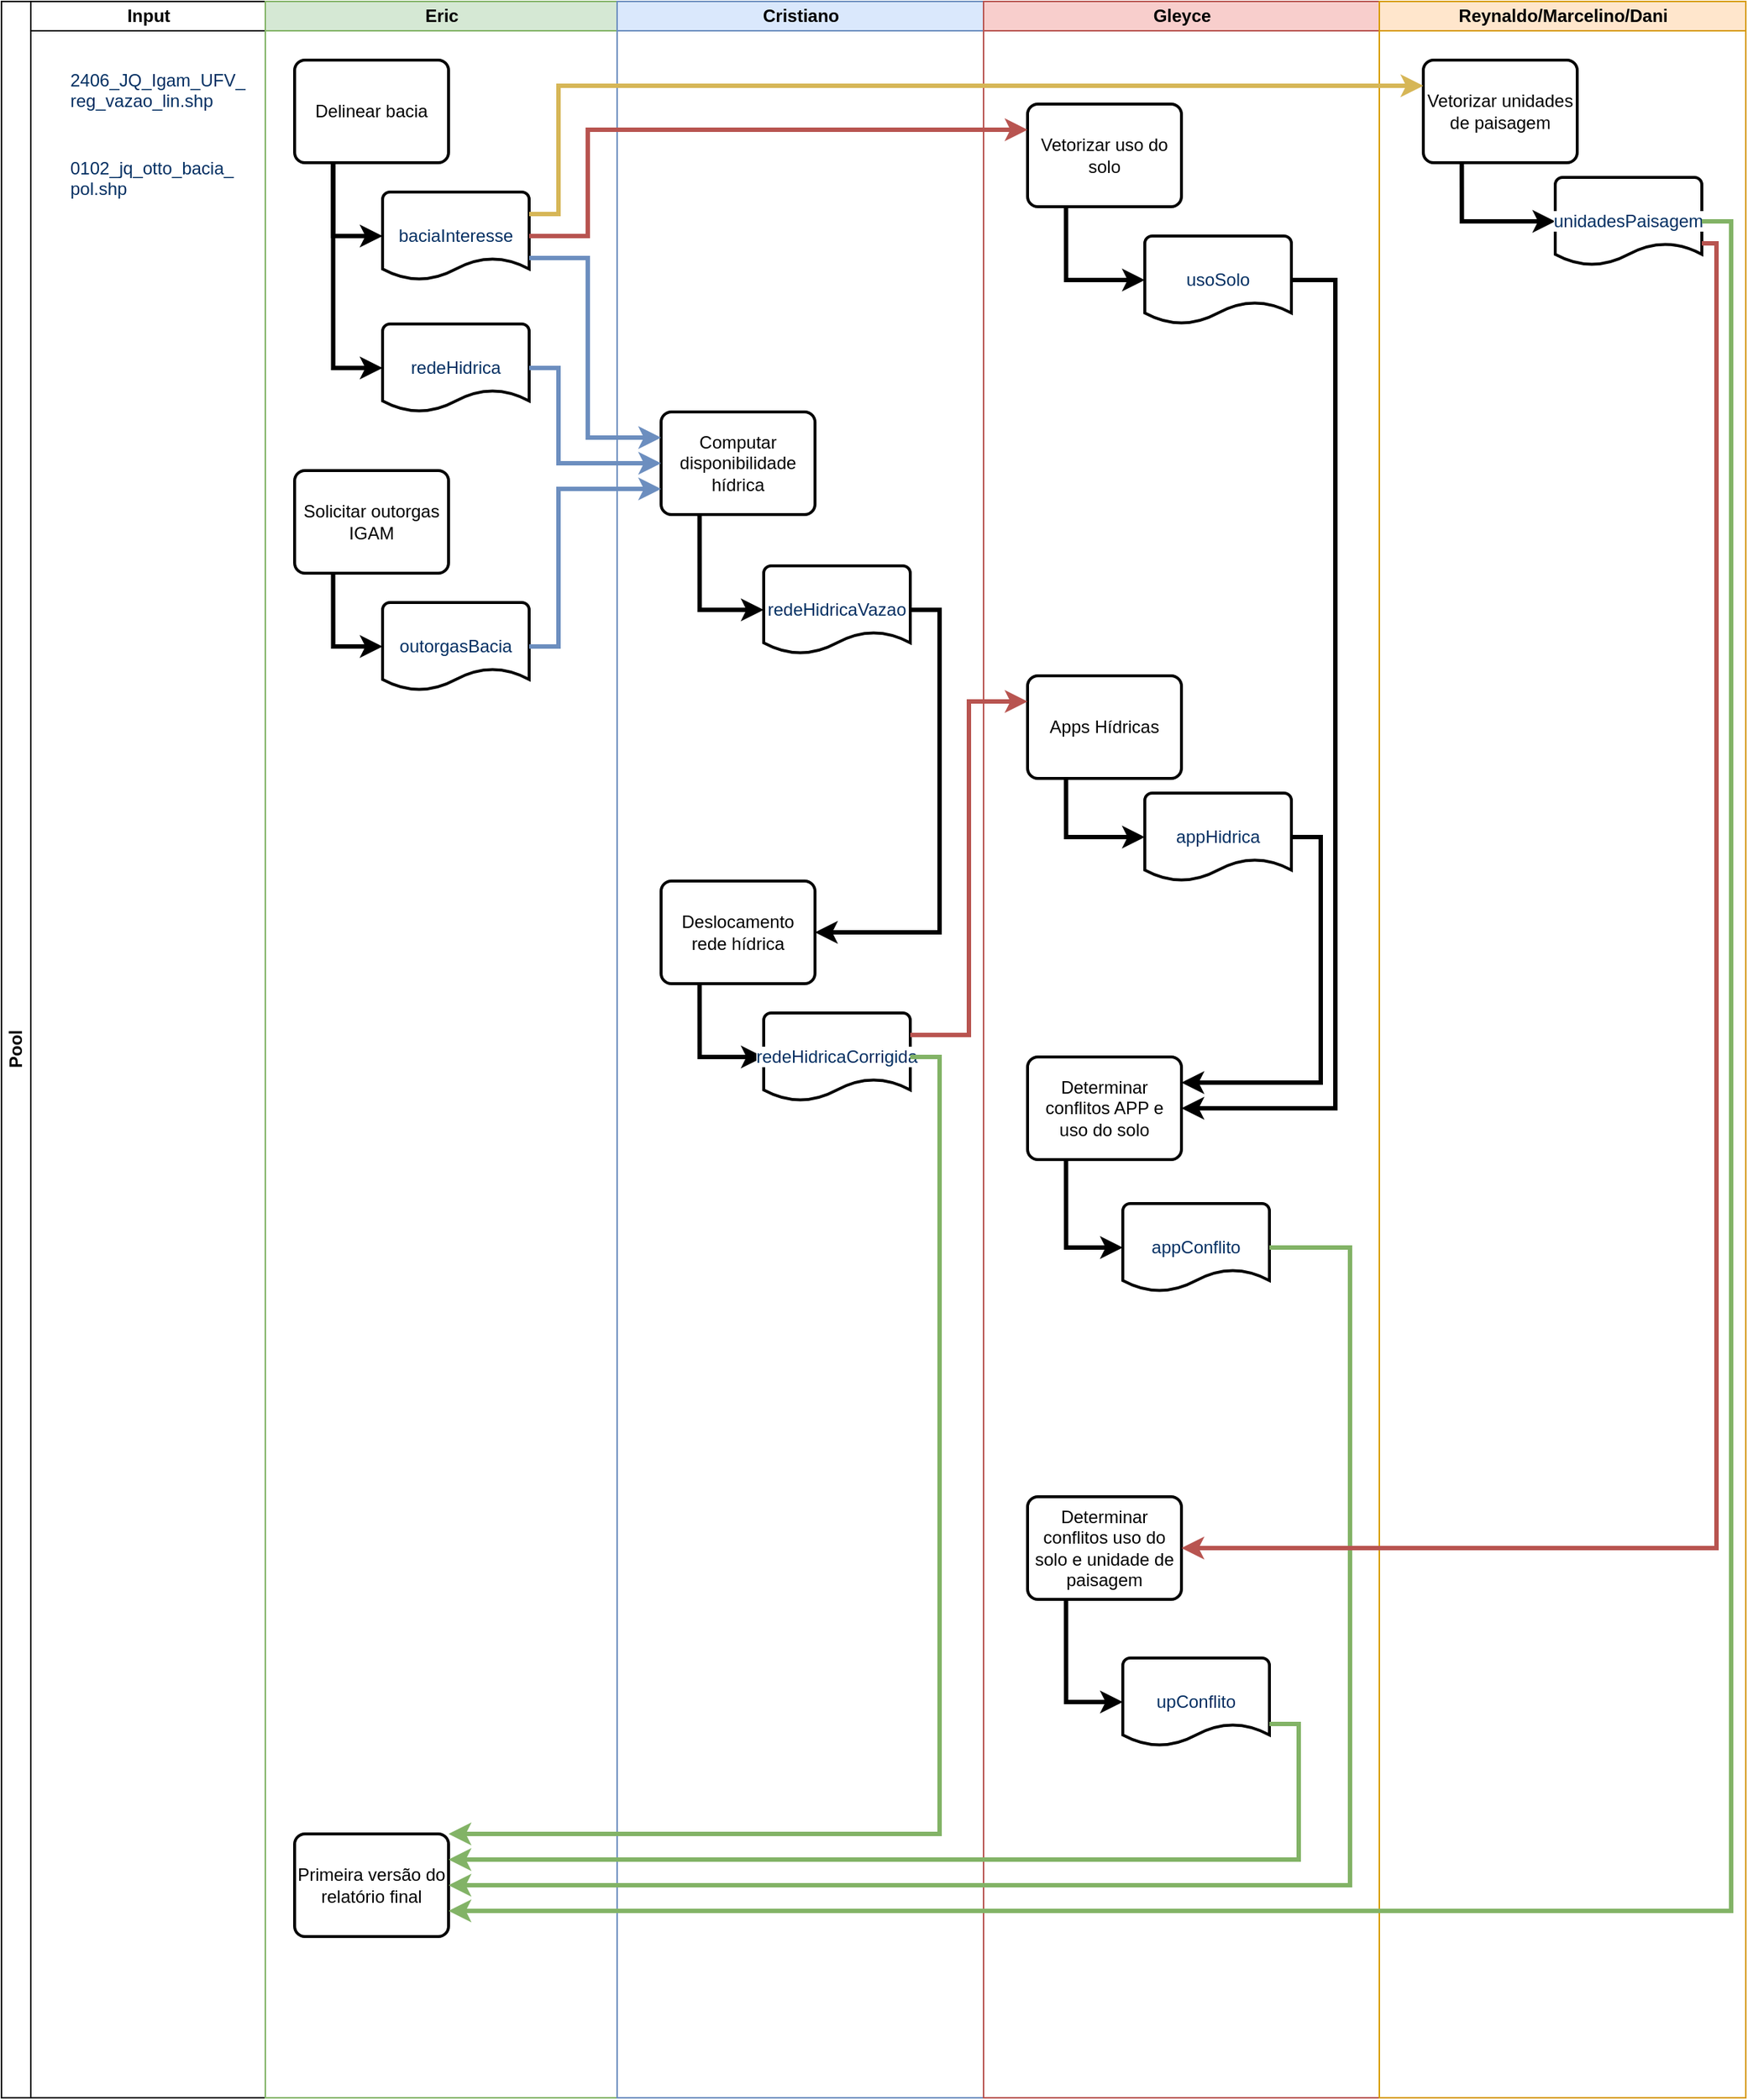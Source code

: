 <mxfile version="13.1.0" type="device"><diagram id="E5BUOdHaElfJGiyKUYo-" name="Page-1"><mxGraphModel dx="1422" dy="746" grid="1" gridSize="10" guides="1" tooltips="1" connect="1" arrows="1" fold="1" page="1" pageScale="1" pageWidth="827" pageHeight="1169" math="0" shadow="0"><root><mxCell id="0"/><mxCell id="1" parent="0"/><mxCell id="1Nt9l9xLJswXvA9QgfVn-12" value="Pool" style="swimlane;html=1;childLayout=stackLayout;resizeParent=1;resizeParentMax=0;startSize=20;horizontal=0;horizontalStack=1;" parent="1" vertex="1"><mxGeometry x="20" y="80" width="1190" height="1430" as="geometry"/></mxCell><mxCell id="1Nt9l9xLJswXvA9QgfVn-13" value="Input" style="swimlane;html=1;startSize=20;" parent="1Nt9l9xLJswXvA9QgfVn-12" vertex="1"><mxGeometry x="20" width="160" height="1430" as="geometry"/></mxCell><mxCell id="1Nt9l9xLJswXvA9QgfVn-3" value="&lt;span style=&quot;color: rgb(3 , 47 , 98) ; font-family: , &amp;#34;consolas&amp;#34; , &amp;#34;liberation mono&amp;#34; , &amp;#34;menlo&amp;#34; , monospace ; font-size: 12px ; font-style: normal ; font-weight: 400 ; letter-spacing: normal ; text-indent: 0px ; text-transform: none ; word-spacing: 0px ; background-color: rgb(255 , 255 , 255) ; float: none ; display: inline&quot;&gt;2406_JQ_Igam_UFV_&lt;br&gt;reg_vazao_lin.shp&lt;/span&gt;" style="text;whiteSpace=wrap;html=1;" parent="1Nt9l9xLJswXvA9QgfVn-13" vertex="1"><mxGeometry x="25" y="40" width="125" height="30" as="geometry"/></mxCell><mxCell id="1Nt9l9xLJswXvA9QgfVn-36" value="&lt;span style=&quot;color: rgb(3 , 47 , 98) ; font-family: , &amp;#34;consolas&amp;#34; , &amp;#34;liberation mono&amp;#34; , &amp;#34;menlo&amp;#34; , monospace ; font-size: 12px ; font-style: normal ; font-weight: 400 ; letter-spacing: normal ; text-indent: 0px ; text-transform: none ; word-spacing: 0px ; background-color: rgb(255 , 255 , 255) ; float: none ; display: inline&quot;&gt;0102_jq_otto_bacia_&lt;br&gt;pol.shp&lt;/span&gt;" style="text;whiteSpace=wrap;html=1;" parent="1Nt9l9xLJswXvA9QgfVn-13" vertex="1"><mxGeometry x="25" y="100" width="125" height="30" as="geometry"/></mxCell><mxCell id="1Nt9l9xLJswXvA9QgfVn-14" value="Eric" style="swimlane;html=1;startSize=20;fillColor=#d5e8d4;strokeColor=#82b366;" parent="1Nt9l9xLJswXvA9QgfVn-12" vertex="1"><mxGeometry x="180" width="240" height="1430" as="geometry"/></mxCell><mxCell id="1Nt9l9xLJswXvA9QgfVn-46" style="edgeStyle=orthogonalEdgeStyle;rounded=0;orthogonalLoop=1;jettySize=auto;html=1;exitX=0.25;exitY=1;exitDx=0;exitDy=0;entryX=0;entryY=0.5;entryDx=0;entryDy=0;entryPerimeter=0;strokeWidth=3;" parent="1Nt9l9xLJswXvA9QgfVn-14" source="1Nt9l9xLJswXvA9QgfVn-9" target="1Nt9l9xLJswXvA9QgfVn-10" edge="1"><mxGeometry relative="1" as="geometry"/></mxCell><mxCell id="1Nt9l9xLJswXvA9QgfVn-47" style="edgeStyle=orthogonalEdgeStyle;rounded=0;orthogonalLoop=1;jettySize=auto;html=1;exitX=0.25;exitY=1;exitDx=0;exitDy=0;entryX=0;entryY=0.5;entryDx=0;entryDy=0;entryPerimeter=0;strokeWidth=3;" parent="1Nt9l9xLJswXvA9QgfVn-14" source="1Nt9l9xLJswXvA9QgfVn-9" target="1Nt9l9xLJswXvA9QgfVn-11" edge="1"><mxGeometry relative="1" as="geometry"/></mxCell><mxCell id="1Nt9l9xLJswXvA9QgfVn-78" value="Primeira versão do relatório final" style="rounded=1;whiteSpace=wrap;html=1;absoluteArcSize=1;arcSize=14;strokeWidth=2;" parent="1Nt9l9xLJswXvA9QgfVn-14" vertex="1"><mxGeometry x="20" y="1250" width="105" height="70" as="geometry"/></mxCell><mxCell id="1Nt9l9xLJswXvA9QgfVn-22" value="Solicitar outorgas IGAM" style="rounded=1;whiteSpace=wrap;html=1;absoluteArcSize=1;arcSize=14;strokeWidth=2;" parent="1Nt9l9xLJswXvA9QgfVn-14" vertex="1"><mxGeometry x="20" y="320" width="105" height="70" as="geometry"/></mxCell><mxCell id="1Nt9l9xLJswXvA9QgfVn-23" value="&lt;font color=&quot;#032f62&quot;&gt;outorgasBacia&lt;/font&gt;" style="strokeWidth=2;html=1;shape=mxgraph.flowchart.document2;whiteSpace=wrap;size=0.25;" parent="1Nt9l9xLJswXvA9QgfVn-14" vertex="1"><mxGeometry x="80" y="410" width="100" height="60" as="geometry"/></mxCell><mxCell id="1Nt9l9xLJswXvA9QgfVn-9" value="Delinear bacia" style="rounded=1;whiteSpace=wrap;html=1;absoluteArcSize=1;arcSize=14;strokeWidth=2;" parent="1Nt9l9xLJswXvA9QgfVn-14" vertex="1"><mxGeometry x="20" y="40" width="105" height="70" as="geometry"/></mxCell><mxCell id="1Nt9l9xLJswXvA9QgfVn-10" value="&lt;span style=&quot;color: rgb(3 , 47 , 98) ; font-family: , &amp;#34;consolas&amp;#34; , &amp;#34;liberation mono&amp;#34; , &amp;#34;menlo&amp;#34; , monospace ; font-size: 12px ; font-style: normal ; font-weight: 400 ; letter-spacing: normal ; text-indent: 0px ; text-transform: none ; word-spacing: 0px ; background-color: rgb(255 , 255 , 255) ; float: none ; display: inline&quot;&gt;baciaInteresse&lt;/span&gt;" style="strokeWidth=2;html=1;shape=mxgraph.flowchart.document2;whiteSpace=wrap;size=0.25;" parent="1Nt9l9xLJswXvA9QgfVn-14" vertex="1"><mxGeometry x="80" y="130" width="100" height="60" as="geometry"/></mxCell><mxCell id="1Nt9l9xLJswXvA9QgfVn-11" value="&lt;span style=&quot;color: rgb(3 , 47 , 98) ; font-family: , &amp;#34;consolas&amp;#34; , &amp;#34;liberation mono&amp;#34; , &amp;#34;menlo&amp;#34; , monospace ; background-color: rgb(255 , 255 , 255)&quot;&gt;redeHidrica&lt;/span&gt;" style="strokeWidth=2;html=1;shape=mxgraph.flowchart.document2;whiteSpace=wrap;size=0.25;" parent="1Nt9l9xLJswXvA9QgfVn-14" vertex="1"><mxGeometry x="80" y="220" width="100" height="60" as="geometry"/></mxCell><mxCell id="1Nt9l9xLJswXvA9QgfVn-52" style="edgeStyle=orthogonalEdgeStyle;rounded=0;orthogonalLoop=1;jettySize=auto;html=1;exitX=0.25;exitY=1;exitDx=0;exitDy=0;entryX=0;entryY=0.5;entryDx=0;entryDy=0;entryPerimeter=0;strokeWidth=3;" parent="1Nt9l9xLJswXvA9QgfVn-14" source="1Nt9l9xLJswXvA9QgfVn-22" target="1Nt9l9xLJswXvA9QgfVn-23" edge="1"><mxGeometry relative="1" as="geometry"/></mxCell><mxCell id="1Nt9l9xLJswXvA9QgfVn-15" value="Cristiano" style="swimlane;html=1;startSize=20;fillColor=#dae8fc;strokeColor=#6c8ebf;" parent="1Nt9l9xLJswXvA9QgfVn-12" vertex="1"><mxGeometry x="420" width="250" height="1430" as="geometry"/></mxCell><mxCell id="1Nt9l9xLJswXvA9QgfVn-53" style="edgeStyle=orthogonalEdgeStyle;rounded=0;orthogonalLoop=1;jettySize=auto;html=1;exitX=0.25;exitY=1;exitDx=0;exitDy=0;entryX=0;entryY=0.5;entryDx=0;entryDy=0;entryPerimeter=0;strokeWidth=3;" parent="1Nt9l9xLJswXvA9QgfVn-15" source="1Nt9l9xLJswXvA9QgfVn-25" target="1Nt9l9xLJswXvA9QgfVn-24" edge="1"><mxGeometry relative="1" as="geometry"/></mxCell><mxCell id="1Nt9l9xLJswXvA9QgfVn-25" value="Computar disponibilidade hídrica" style="rounded=1;whiteSpace=wrap;html=1;absoluteArcSize=1;arcSize=14;strokeWidth=2;" parent="1Nt9l9xLJswXvA9QgfVn-15" vertex="1"><mxGeometry x="30" y="280" width="105" height="70" as="geometry"/></mxCell><mxCell id="1Nt9l9xLJswXvA9QgfVn-55" style="edgeStyle=orthogonalEdgeStyle;rounded=0;orthogonalLoop=1;jettySize=auto;html=1;exitX=1;exitY=0.5;exitDx=0;exitDy=0;exitPerimeter=0;entryX=1;entryY=0.5;entryDx=0;entryDy=0;strokeWidth=3;" parent="1Nt9l9xLJswXvA9QgfVn-15" source="1Nt9l9xLJswXvA9QgfVn-24" target="1Nt9l9xLJswXvA9QgfVn-21" edge="1"><mxGeometry relative="1" as="geometry"/></mxCell><mxCell id="1Nt9l9xLJswXvA9QgfVn-24" value="&lt;span style=&quot;color: rgb(3 , 47 , 98) ; font-family: , &amp;#34;consolas&amp;#34; , &amp;#34;liberation mono&amp;#34; , &amp;#34;menlo&amp;#34; , monospace ; background-color: rgb(255 , 255 , 255)&quot;&gt;redeHidricaVazao&lt;br&gt;&lt;/span&gt;" style="strokeWidth=2;html=1;shape=mxgraph.flowchart.document2;whiteSpace=wrap;size=0.25;" parent="1Nt9l9xLJswXvA9QgfVn-15" vertex="1"><mxGeometry x="100" y="385" width="100" height="60" as="geometry"/></mxCell><mxCell id="1Nt9l9xLJswXvA9QgfVn-56" style="edgeStyle=orthogonalEdgeStyle;rounded=0;orthogonalLoop=1;jettySize=auto;html=1;exitX=0.25;exitY=1;exitDx=0;exitDy=0;entryX=0;entryY=0.5;entryDx=0;entryDy=0;entryPerimeter=0;strokeWidth=3;" parent="1Nt9l9xLJswXvA9QgfVn-15" source="1Nt9l9xLJswXvA9QgfVn-21" target="1Nt9l9xLJswXvA9QgfVn-28" edge="1"><mxGeometry relative="1" as="geometry"/></mxCell><mxCell id="1Nt9l9xLJswXvA9QgfVn-21" value="Deslocamento rede hídrica" style="rounded=1;whiteSpace=wrap;html=1;absoluteArcSize=1;arcSize=14;strokeWidth=2;" parent="1Nt9l9xLJswXvA9QgfVn-15" vertex="1"><mxGeometry x="30" y="600" width="105" height="70" as="geometry"/></mxCell><mxCell id="1Nt9l9xLJswXvA9QgfVn-28" value="&lt;span style=&quot;color: rgb(3 , 47 , 98) ; font-family: , &amp;#34;consolas&amp;#34; , &amp;#34;liberation mono&amp;#34; , &amp;#34;menlo&amp;#34; , monospace ; background-color: rgb(255 , 255 , 255)&quot;&gt;redeHidricaCorrigida&lt;br&gt;&lt;/span&gt;" style="strokeWidth=2;html=1;shape=mxgraph.flowchart.document2;whiteSpace=wrap;size=0.25;" parent="1Nt9l9xLJswXvA9QgfVn-15" vertex="1"><mxGeometry x="100" y="690" width="100" height="60" as="geometry"/></mxCell><mxCell id="1Nt9l9xLJswXvA9QgfVn-19" value="Gleyce" style="swimlane;html=1;startSize=20;fillColor=#f8cecc;strokeColor=#b85450;" parent="1Nt9l9xLJswXvA9QgfVn-12" vertex="1"><mxGeometry x="670" width="270" height="1430" as="geometry"/></mxCell><mxCell id="1Nt9l9xLJswXvA9QgfVn-58" style="edgeStyle=orthogonalEdgeStyle;rounded=0;orthogonalLoop=1;jettySize=auto;html=1;exitX=0.25;exitY=1;exitDx=0;exitDy=0;entryX=0;entryY=0.5;entryDx=0;entryDy=0;entryPerimeter=0;strokeWidth=3;" parent="1Nt9l9xLJswXvA9QgfVn-19" source="1Nt9l9xLJswXvA9QgfVn-30" target="1Nt9l9xLJswXvA9QgfVn-33" edge="1"><mxGeometry relative="1" as="geometry"/></mxCell><mxCell id="1Nt9l9xLJswXvA9QgfVn-45" value="&lt;font color=&quot;#032f62&quot;&gt;&lt;span style=&quot;background-color: rgb(255 , 255 , 255)&quot;&gt;upConflito&lt;/span&gt;&lt;/font&gt;" style="strokeWidth=2;html=1;shape=mxgraph.flowchart.document2;whiteSpace=wrap;size=0.25;" parent="1Nt9l9xLJswXvA9QgfVn-19" vertex="1"><mxGeometry x="95" y="1130" width="100" height="60" as="geometry"/></mxCell><mxCell id="1Nt9l9xLJswXvA9QgfVn-37" value="Determinar conflitos uso do solo e unidade de paisagem" style="rounded=1;whiteSpace=wrap;html=1;absoluteArcSize=1;arcSize=14;strokeWidth=2;" parent="1Nt9l9xLJswXvA9QgfVn-19" vertex="1"><mxGeometry x="30" y="1020" width="105" height="70" as="geometry"/></mxCell><mxCell id="1Nt9l9xLJswXvA9QgfVn-38" value="&lt;span style=&quot;color: rgb(3 , 47 , 98) ; font-family: , &amp;#34;consolas&amp;#34; , &amp;#34;liberation mono&amp;#34; , &amp;#34;menlo&amp;#34; , monospace ; background-color: rgb(255 , 255 , 255)&quot;&gt;appConflito&lt;/span&gt;" style="strokeWidth=2;html=1;shape=mxgraph.flowchart.document2;whiteSpace=wrap;size=0.25;" parent="1Nt9l9xLJswXvA9QgfVn-19" vertex="1"><mxGeometry x="95" y="820" width="100" height="60" as="geometry"/></mxCell><mxCell id="1Nt9l9xLJswXvA9QgfVn-65" style="edgeStyle=orthogonalEdgeStyle;rounded=0;orthogonalLoop=1;jettySize=auto;html=1;exitX=0.25;exitY=1;exitDx=0;exitDy=0;entryX=0;entryY=0.5;entryDx=0;entryDy=0;entryPerimeter=0;strokeWidth=3;" parent="1Nt9l9xLJswXvA9QgfVn-19" source="1Nt9l9xLJswXvA9QgfVn-35" target="1Nt9l9xLJswXvA9QgfVn-38" edge="1"><mxGeometry relative="1" as="geometry"/></mxCell><mxCell id="1Nt9l9xLJswXvA9QgfVn-35" value="Determinar conflitos APP e uso do solo" style="rounded=1;whiteSpace=wrap;html=1;absoluteArcSize=1;arcSize=14;strokeWidth=2;" parent="1Nt9l9xLJswXvA9QgfVn-19" vertex="1"><mxGeometry x="30" y="720" width="105" height="70" as="geometry"/></mxCell><mxCell id="1Nt9l9xLJswXvA9QgfVn-30" value="Apps Hídricas" style="rounded=1;whiteSpace=wrap;html=1;absoluteArcSize=1;arcSize=14;strokeWidth=2;" parent="1Nt9l9xLJswXvA9QgfVn-19" vertex="1"><mxGeometry x="30" y="460" width="105" height="70" as="geometry"/></mxCell><mxCell id="1Nt9l9xLJswXvA9QgfVn-59" style="edgeStyle=orthogonalEdgeStyle;rounded=0;orthogonalLoop=1;jettySize=auto;html=1;exitX=0.25;exitY=1;exitDx=0;exitDy=0;entryX=0;entryY=0.5;entryDx=0;entryDy=0;entryPerimeter=0;strokeWidth=3;" parent="1Nt9l9xLJswXvA9QgfVn-19" source="1Nt9l9xLJswXvA9QgfVn-29" target="1Nt9l9xLJswXvA9QgfVn-32" edge="1"><mxGeometry relative="1" as="geometry"/></mxCell><mxCell id="1Nt9l9xLJswXvA9QgfVn-29" value="Vetorizar uso do solo" style="rounded=1;whiteSpace=wrap;html=1;absoluteArcSize=1;arcSize=14;strokeWidth=2;" parent="1Nt9l9xLJswXvA9QgfVn-19" vertex="1"><mxGeometry x="30" y="70" width="105" height="70" as="geometry"/></mxCell><mxCell id="1Nt9l9xLJswXvA9QgfVn-63" style="edgeStyle=orthogonalEdgeStyle;rounded=0;orthogonalLoop=1;jettySize=auto;html=1;exitX=1;exitY=0.5;exitDx=0;exitDy=0;exitPerimeter=0;entryX=1;entryY=0.5;entryDx=0;entryDy=0;strokeWidth=3;" parent="1Nt9l9xLJswXvA9QgfVn-19" source="1Nt9l9xLJswXvA9QgfVn-32" target="1Nt9l9xLJswXvA9QgfVn-35" edge="1"><mxGeometry relative="1" as="geometry"><Array as="points"><mxPoint x="240" y="190"/><mxPoint x="240" y="755"/></Array></mxGeometry></mxCell><mxCell id="1Nt9l9xLJswXvA9QgfVn-32" value="&lt;span style=&quot;color: rgb(3 , 47 , 98) ; font-family: , &amp;#34;consolas&amp;#34; , &amp;#34;liberation mono&amp;#34; , &amp;#34;menlo&amp;#34; , monospace ; background-color: rgb(255 , 255 , 255)&quot;&gt;usoSolo&lt;br&gt;&lt;/span&gt;" style="strokeWidth=2;html=1;shape=mxgraph.flowchart.document2;whiteSpace=wrap;size=0.25;" parent="1Nt9l9xLJswXvA9QgfVn-19" vertex="1"><mxGeometry x="110" y="160" width="100" height="60" as="geometry"/></mxCell><mxCell id="1Nt9l9xLJswXvA9QgfVn-72" style="edgeStyle=orthogonalEdgeStyle;rounded=0;orthogonalLoop=1;jettySize=auto;html=1;exitX=1;exitY=0.5;exitDx=0;exitDy=0;exitPerimeter=0;entryX=1;entryY=0.25;entryDx=0;entryDy=0;strokeWidth=3;" parent="1Nt9l9xLJswXvA9QgfVn-19" source="1Nt9l9xLJswXvA9QgfVn-33" target="1Nt9l9xLJswXvA9QgfVn-35" edge="1"><mxGeometry relative="1" as="geometry"/></mxCell><mxCell id="1Nt9l9xLJswXvA9QgfVn-33" value="&lt;span style=&quot;color: rgb(3 , 47 , 98) ; font-family: , &amp;#34;consolas&amp;#34; , &amp;#34;liberation mono&amp;#34; , &amp;#34;menlo&amp;#34; , monospace ; background-color: rgb(255 , 255 , 255)&quot;&gt;appHidrica&lt;br&gt;&lt;/span&gt;" style="strokeWidth=2;html=1;shape=mxgraph.flowchart.document2;whiteSpace=wrap;size=0.25;" parent="1Nt9l9xLJswXvA9QgfVn-19" vertex="1"><mxGeometry x="110" y="540" width="100" height="60" as="geometry"/></mxCell><mxCell id="1Nt9l9xLJswXvA9QgfVn-68" style="edgeStyle=orthogonalEdgeStyle;rounded=0;orthogonalLoop=1;jettySize=auto;html=1;exitX=0.25;exitY=1;exitDx=0;exitDy=0;entryX=0;entryY=0.5;entryDx=0;entryDy=0;entryPerimeter=0;strokeWidth=3;" parent="1Nt9l9xLJswXvA9QgfVn-19" source="1Nt9l9xLJswXvA9QgfVn-37" target="1Nt9l9xLJswXvA9QgfVn-45" edge="1"><mxGeometry relative="1" as="geometry"/></mxCell><mxCell id="1Nt9l9xLJswXvA9QgfVn-20" value="Reynaldo/Marcelino/Dani" style="swimlane;html=1;startSize=20;fillColor=#ffe6cc;strokeColor=#d79b00;" parent="1Nt9l9xLJswXvA9QgfVn-12" vertex="1"><mxGeometry x="940" width="250" height="1430" as="geometry"/></mxCell><mxCell id="1Nt9l9xLJswXvA9QgfVn-62" style="edgeStyle=orthogonalEdgeStyle;rounded=0;orthogonalLoop=1;jettySize=auto;html=1;exitX=0.25;exitY=1;exitDx=0;exitDy=0;entryX=0;entryY=0.5;entryDx=0;entryDy=0;entryPerimeter=0;strokeWidth=3;" parent="1Nt9l9xLJswXvA9QgfVn-20" source="1Nt9l9xLJswXvA9QgfVn-31" target="1Nt9l9xLJswXvA9QgfVn-34" edge="1"><mxGeometry relative="1" as="geometry"/></mxCell><mxCell id="1Nt9l9xLJswXvA9QgfVn-31" value="Vetorizar unidades de paisagem" style="rounded=1;whiteSpace=wrap;html=1;absoluteArcSize=1;arcSize=14;strokeWidth=2;" parent="1Nt9l9xLJswXvA9QgfVn-20" vertex="1"><mxGeometry x="30" y="40" width="105" height="70" as="geometry"/></mxCell><mxCell id="1Nt9l9xLJswXvA9QgfVn-34" value="&lt;span style=&quot;color: rgb(3 , 47 , 98) ; font-family: , &amp;#34;consolas&amp;#34; , &amp;#34;liberation mono&amp;#34; , &amp;#34;menlo&amp;#34; , monospace ; background-color: rgb(255 , 255 , 255)&quot;&gt;unidadesPaisagem&lt;br&gt;&lt;/span&gt;" style="strokeWidth=2;html=1;shape=mxgraph.flowchart.document2;whiteSpace=wrap;size=0.25;" parent="1Nt9l9xLJswXvA9QgfVn-20" vertex="1"><mxGeometry x="120" y="120" width="100" height="60" as="geometry"/></mxCell><mxCell id="1Nt9l9xLJswXvA9QgfVn-49" style="edgeStyle=orthogonalEdgeStyle;rounded=0;orthogonalLoop=1;jettySize=auto;html=1;exitX=1;exitY=0.5;exitDx=0;exitDy=0;exitPerimeter=0;entryX=0;entryY=0.5;entryDx=0;entryDy=0;fillColor=#dae8fc;strokeColor=#6c8ebf;strokeWidth=3;" parent="1Nt9l9xLJswXvA9QgfVn-12" source="1Nt9l9xLJswXvA9QgfVn-11" target="1Nt9l9xLJswXvA9QgfVn-25" edge="1"><mxGeometry relative="1" as="geometry"><Array as="points"><mxPoint x="380" y="250"/><mxPoint x="380" y="315"/></Array></mxGeometry></mxCell><mxCell id="1Nt9l9xLJswXvA9QgfVn-60" style="edgeStyle=orthogonalEdgeStyle;rounded=0;orthogonalLoop=1;jettySize=auto;html=1;exitX=1;exitY=0.5;exitDx=0;exitDy=0;exitPerimeter=0;entryX=0;entryY=0.25;entryDx=0;entryDy=0;fillColor=#f8cecc;strokeColor=#b85450;strokeWidth=3;" parent="1Nt9l9xLJswXvA9QgfVn-12" source="1Nt9l9xLJswXvA9QgfVn-10" target="1Nt9l9xLJswXvA9QgfVn-29" edge="1"><mxGeometry relative="1" as="geometry"><Array as="points"><mxPoint x="400" y="160"/><mxPoint x="400" y="88"/></Array></mxGeometry></mxCell><mxCell id="1Nt9l9xLJswXvA9QgfVn-76" style="edgeStyle=orthogonalEdgeStyle;rounded=0;orthogonalLoop=1;jettySize=auto;html=1;exitX=1;exitY=0.25;exitDx=0;exitDy=0;exitPerimeter=0;entryX=0;entryY=0.25;entryDx=0;entryDy=0;fillColor=#f8cecc;strokeColor=#b85450;strokeWidth=3;" parent="1Nt9l9xLJswXvA9QgfVn-12" source="1Nt9l9xLJswXvA9QgfVn-28" target="1Nt9l9xLJswXvA9QgfVn-30" edge="1"><mxGeometry relative="1" as="geometry"/></mxCell><mxCell id="1Nt9l9xLJswXvA9QgfVn-81" style="edgeStyle=orthogonalEdgeStyle;rounded=0;orthogonalLoop=1;jettySize=auto;html=1;exitX=1;exitY=0.5;exitDx=0;exitDy=0;exitPerimeter=0;entryX=1;entryY=0;entryDx=0;entryDy=0;fillColor=#d5e8d4;strokeColor=#82b366;strokeWidth=3;" parent="1Nt9l9xLJswXvA9QgfVn-12" source="1Nt9l9xLJswXvA9QgfVn-28" target="1Nt9l9xLJswXvA9QgfVn-78" edge="1"><mxGeometry relative="1" as="geometry"><Array as="points"><mxPoint x="640" y="720"/><mxPoint x="640" y="1250"/></Array></mxGeometry></mxCell><mxCell id="RTv9e28nYHbpQHzlUikL-1" style="edgeStyle=orthogonalEdgeStyle;rounded=0;orthogonalLoop=1;jettySize=auto;html=1;exitX=1;exitY=0.5;exitDx=0;exitDy=0;exitPerimeter=0;entryX=0;entryY=0.75;entryDx=0;entryDy=0;fillColor=#dae8fc;strokeColor=#6c8ebf;strokeWidth=3;" edge="1" parent="1Nt9l9xLJswXvA9QgfVn-12" source="1Nt9l9xLJswXvA9QgfVn-23" target="1Nt9l9xLJswXvA9QgfVn-25"><mxGeometry relative="1" as="geometry"><Array as="points"><mxPoint x="380" y="440"/><mxPoint x="380" y="333"/></Array></mxGeometry></mxCell><mxCell id="RTv9e28nYHbpQHzlUikL-2" style="edgeStyle=orthogonalEdgeStyle;rounded=0;orthogonalLoop=1;jettySize=auto;html=1;exitX=1;exitY=0.25;exitDx=0;exitDy=0;exitPerimeter=0;entryX=0;entryY=0.25;entryDx=0;entryDy=0;strokeWidth=3;fillColor=#fff2cc;strokeColor=#d6b656;" edge="1" parent="1Nt9l9xLJswXvA9QgfVn-12" source="1Nt9l9xLJswXvA9QgfVn-10" target="1Nt9l9xLJswXvA9QgfVn-31"><mxGeometry relative="1" as="geometry"><Array as="points"><mxPoint x="380" y="145"/><mxPoint x="380" y="58"/></Array></mxGeometry></mxCell><mxCell id="RTv9e28nYHbpQHzlUikL-3" style="edgeStyle=orthogonalEdgeStyle;rounded=0;orthogonalLoop=1;jettySize=auto;html=1;exitX=1;exitY=0.75;exitDx=0;exitDy=0;exitPerimeter=0;entryX=0;entryY=0.25;entryDx=0;entryDy=0;strokeWidth=3;fillColor=#dae8fc;strokeColor=#6c8ebf;" edge="1" parent="1Nt9l9xLJswXvA9QgfVn-12" source="1Nt9l9xLJswXvA9QgfVn-10" target="1Nt9l9xLJswXvA9QgfVn-25"><mxGeometry relative="1" as="geometry"><Array as="points"><mxPoint x="400" y="175"/><mxPoint x="400" y="298"/></Array></mxGeometry></mxCell><mxCell id="1Nt9l9xLJswXvA9QgfVn-80" style="edgeStyle=orthogonalEdgeStyle;rounded=0;orthogonalLoop=1;jettySize=auto;html=1;exitX=1;exitY=0.75;exitDx=0;exitDy=0;exitPerimeter=0;entryX=1;entryY=0.25;entryDx=0;entryDy=0;strokeWidth=3;fillColor=#d5e8d4;strokeColor=#82b366;" parent="1Nt9l9xLJswXvA9QgfVn-12" source="1Nt9l9xLJswXvA9QgfVn-45" target="1Nt9l9xLJswXvA9QgfVn-78" edge="1"><mxGeometry relative="1" as="geometry"/></mxCell><mxCell id="RTv9e28nYHbpQHzlUikL-4" style="edgeStyle=orthogonalEdgeStyle;rounded=0;orthogonalLoop=1;jettySize=auto;html=1;exitX=1;exitY=0.5;exitDx=0;exitDy=0;exitPerimeter=0;entryX=1;entryY=0.75;entryDx=0;entryDy=0;strokeWidth=3;fillColor=#d5e8d4;strokeColor=#82b366;" edge="1" parent="1Nt9l9xLJswXvA9QgfVn-12" source="1Nt9l9xLJswXvA9QgfVn-34" target="1Nt9l9xLJswXvA9QgfVn-78"><mxGeometry relative="1" as="geometry"/></mxCell><mxCell id="RTv9e28nYHbpQHzlUikL-5" style="edgeStyle=orthogonalEdgeStyle;rounded=0;orthogonalLoop=1;jettySize=auto;html=1;exitX=1;exitY=0.5;exitDx=0;exitDy=0;exitPerimeter=0;entryX=1;entryY=0.5;entryDx=0;entryDy=0;strokeWidth=3;fillColor=#d5e8d4;strokeColor=#82b366;" edge="1" parent="1Nt9l9xLJswXvA9QgfVn-12" source="1Nt9l9xLJswXvA9QgfVn-38" target="1Nt9l9xLJswXvA9QgfVn-78"><mxGeometry relative="1" as="geometry"><Array as="points"><mxPoint x="920" y="850"/><mxPoint x="920" y="1285"/></Array></mxGeometry></mxCell><mxCell id="RTv9e28nYHbpQHzlUikL-6" style="edgeStyle=orthogonalEdgeStyle;rounded=0;orthogonalLoop=1;jettySize=auto;html=1;exitX=1;exitY=0.75;exitDx=0;exitDy=0;exitPerimeter=0;entryX=1;entryY=0.5;entryDx=0;entryDy=0;strokeWidth=3;fillColor=#f8cecc;strokeColor=#b85450;" edge="1" parent="1Nt9l9xLJswXvA9QgfVn-12" source="1Nt9l9xLJswXvA9QgfVn-34" target="1Nt9l9xLJswXvA9QgfVn-37"><mxGeometry relative="1" as="geometry"><Array as="points"><mxPoint x="1170" y="165"/><mxPoint x="1170" y="1055"/></Array></mxGeometry></mxCell></root></mxGraphModel></diagram></mxfile>